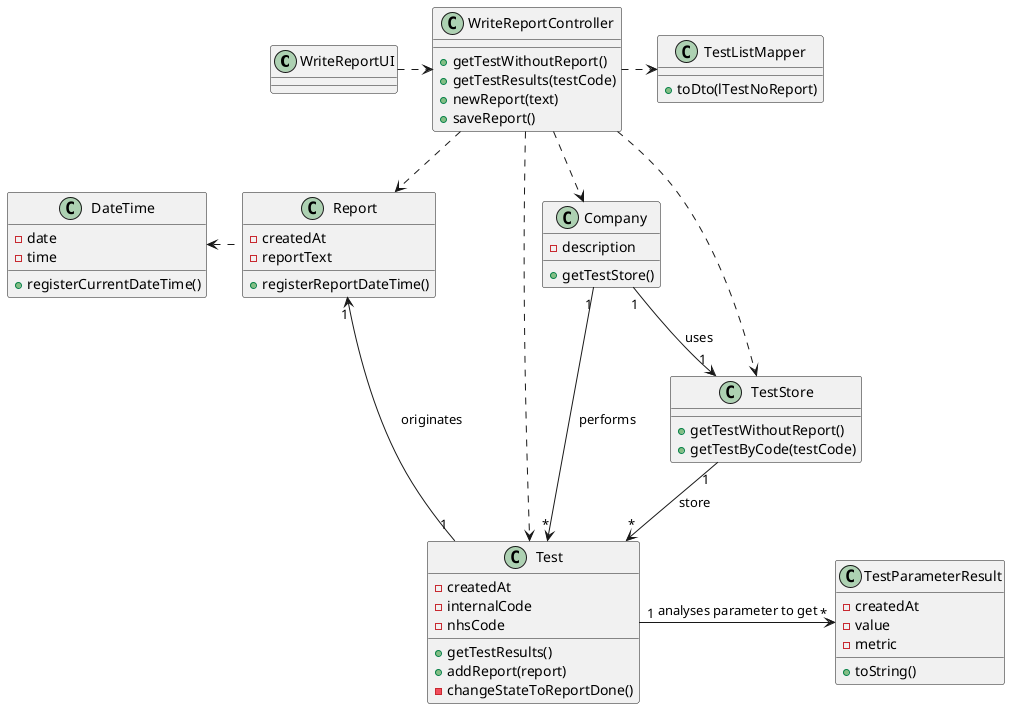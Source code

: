 @startuml

class WriteReportUI {
}

class WriteReportController {
    +getTestWithoutReport()
    +getTestResults(testCode)
    +newReport(text)
    +saveReport()
}

class Company {
    -description
    +getTestStore()
}

class TestStore {
    +getTestWithoutReport()
    +getTestByCode(testCode)
}

class TestListMapper {
    +toDto(lTestNoReport)
}

class Test {
    -createdAt
    -internalCode
    -nhsCode
    +getTestResults()
    +addReport(report)
    -changeStateToReportDone()
}

class TestParameterResult {
    -createdAt
    -value
    -metric
    +toString()
}

class Report {
    -createdAt
    -reportText
    +registerReportDateTime()
}

class DateTime {
    -date
    -time
    +registerCurrentDateTime()
}

WriteReportUI .right.> WriteReportController
WriteReportController ..> Company
WriteReportController ..> TestStore
WriteReportController .right.> TestListMapper
WriteReportController ..> Test
WriteReportController ..> Report
Company"1" --> "*"Test : "performs"
Company"1" --> "1"TestStore : "uses"
TestStore"1" --> "*"Test : "store"
Test"1" -left-> "1"Report : "originates"
Test"1" -right-> "*"TestParameterResult : "analyses parameter to get"
Report .left.> DateTime

@enduml

